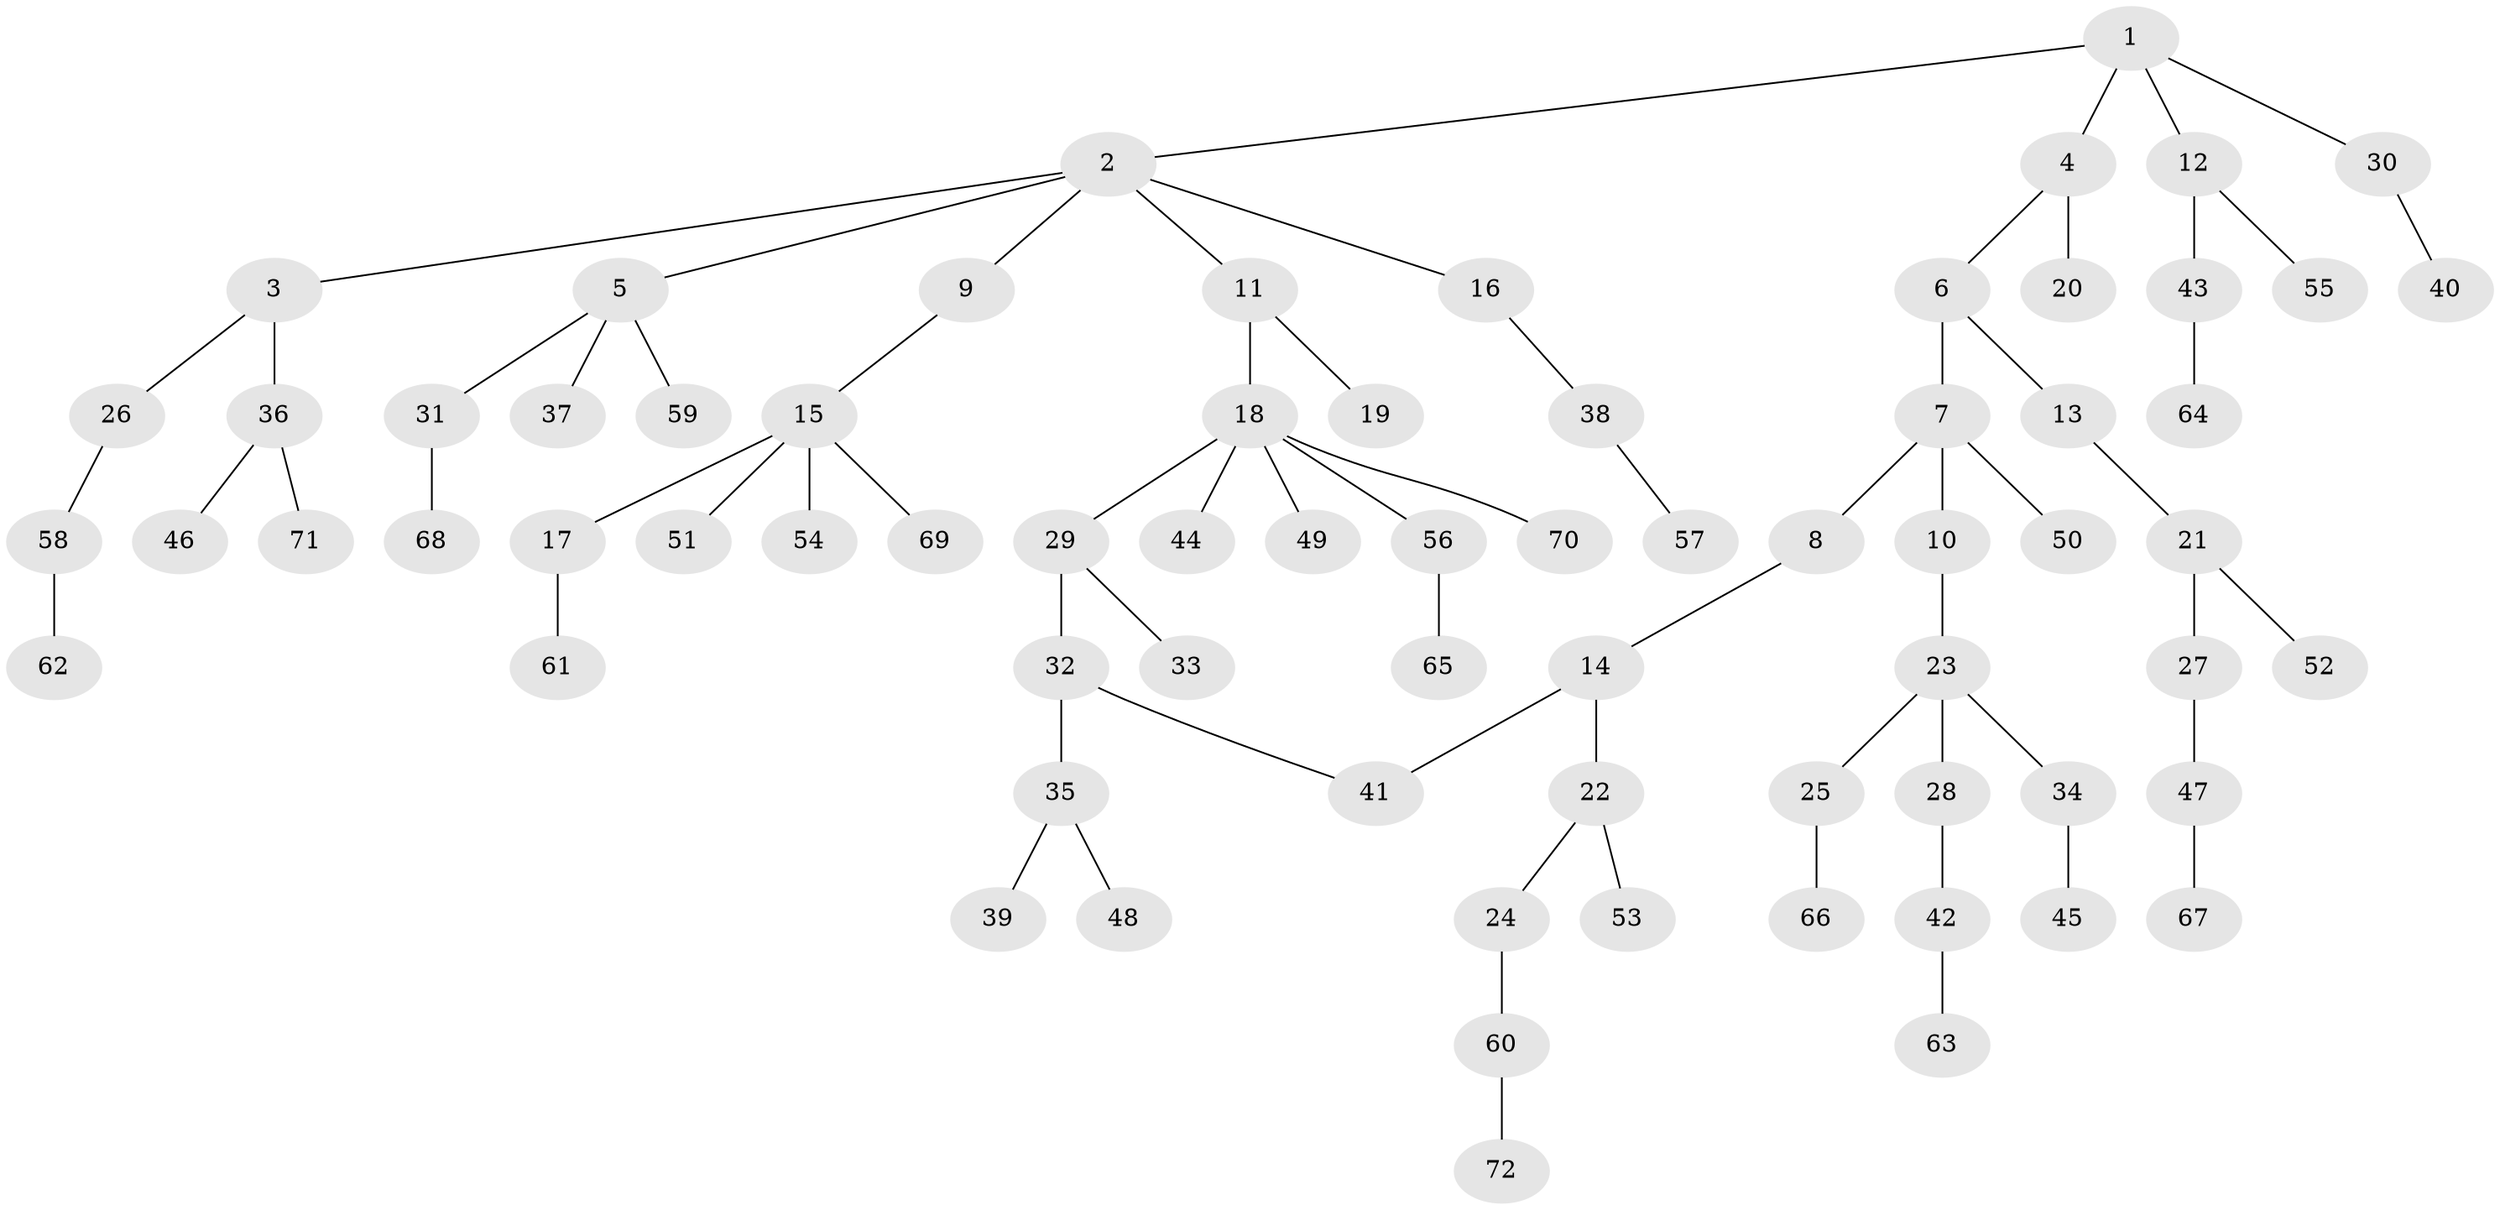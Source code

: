 // Generated by graph-tools (version 1.1) at 2025/49/03/09/25 03:49:24]
// undirected, 72 vertices, 72 edges
graph export_dot {
graph [start="1"]
  node [color=gray90,style=filled];
  1;
  2;
  3;
  4;
  5;
  6;
  7;
  8;
  9;
  10;
  11;
  12;
  13;
  14;
  15;
  16;
  17;
  18;
  19;
  20;
  21;
  22;
  23;
  24;
  25;
  26;
  27;
  28;
  29;
  30;
  31;
  32;
  33;
  34;
  35;
  36;
  37;
  38;
  39;
  40;
  41;
  42;
  43;
  44;
  45;
  46;
  47;
  48;
  49;
  50;
  51;
  52;
  53;
  54;
  55;
  56;
  57;
  58;
  59;
  60;
  61;
  62;
  63;
  64;
  65;
  66;
  67;
  68;
  69;
  70;
  71;
  72;
  1 -- 2;
  1 -- 4;
  1 -- 12;
  1 -- 30;
  2 -- 3;
  2 -- 5;
  2 -- 9;
  2 -- 11;
  2 -- 16;
  3 -- 26;
  3 -- 36;
  4 -- 6;
  4 -- 20;
  5 -- 31;
  5 -- 37;
  5 -- 59;
  6 -- 7;
  6 -- 13;
  7 -- 8;
  7 -- 10;
  7 -- 50;
  8 -- 14;
  9 -- 15;
  10 -- 23;
  11 -- 18;
  11 -- 19;
  12 -- 43;
  12 -- 55;
  13 -- 21;
  14 -- 22;
  14 -- 41;
  15 -- 17;
  15 -- 51;
  15 -- 54;
  15 -- 69;
  16 -- 38;
  17 -- 61;
  18 -- 29;
  18 -- 44;
  18 -- 49;
  18 -- 56;
  18 -- 70;
  21 -- 27;
  21 -- 52;
  22 -- 24;
  22 -- 53;
  23 -- 25;
  23 -- 28;
  23 -- 34;
  24 -- 60;
  25 -- 66;
  26 -- 58;
  27 -- 47;
  28 -- 42;
  29 -- 32;
  29 -- 33;
  30 -- 40;
  31 -- 68;
  32 -- 35;
  32 -- 41;
  34 -- 45;
  35 -- 39;
  35 -- 48;
  36 -- 46;
  36 -- 71;
  38 -- 57;
  42 -- 63;
  43 -- 64;
  47 -- 67;
  56 -- 65;
  58 -- 62;
  60 -- 72;
}
